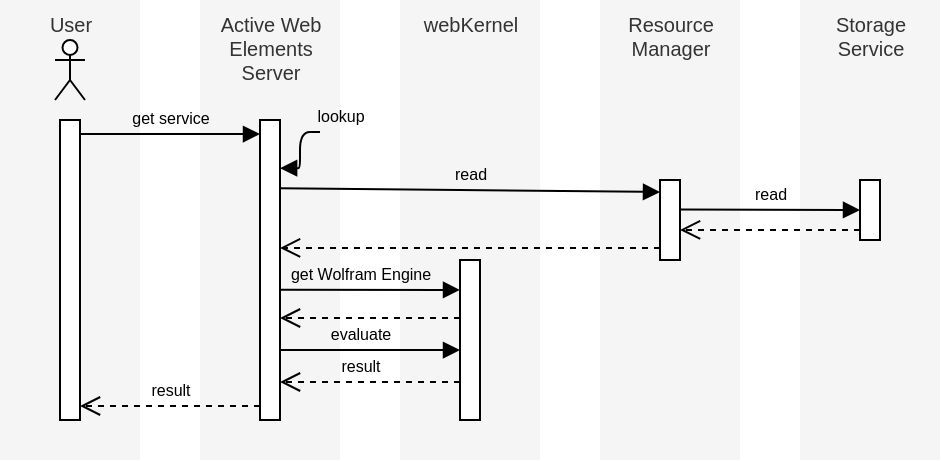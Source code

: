<mxfile version="13.6.2" type="device"><diagram id="XXC9MB6vOar5m5g6ZWat" name="Page-1"><mxGraphModel dx="1351" dy="850" grid="1" gridSize="10" guides="1" tooltips="1" connect="1" arrows="1" fold="1" page="1" pageScale="1" pageWidth="850" pageHeight="1100" math="0" shadow="0"><root><mxCell id="0"/><mxCell id="FS1xIaXjA-K6C-5jxe0j-25" value="Untitled Layer" style="" parent="0"/><mxCell id="FS1xIaXjA-K6C-5jxe0j-26" value="User" style="html=1;verticalAlign=top;fillColor=#f5f5f5;fontColor=#333333;strokeColor=none;labelBackgroundColor=none;fontSize=10;" parent="FS1xIaXjA-K6C-5jxe0j-25" vertex="1"><mxGeometry x="90" y="70" width="70" height="230" as="geometry"/></mxCell><mxCell id="FS1xIaXjA-K6C-5jxe0j-27" value="Resource&lt;br&gt;Manager" style="html=1;fillColor=#f5f5f5;fontColor=#333333;strokeColor=none;verticalAlign=top;labelBackgroundColor=none;fontSize=10;" parent="FS1xIaXjA-K6C-5jxe0j-25" vertex="1"><mxGeometry x="390" y="70" width="70" height="230" as="geometry"/></mxCell><mxCell id="FS1xIaXjA-K6C-5jxe0j-28" value="webKernel" style="html=1;verticalAlign=top;fillColor=#f5f5f5;fontColor=#333333;strokeColor=none;labelBackgroundColor=none;fontSize=10;" parent="FS1xIaXjA-K6C-5jxe0j-25" vertex="1"><mxGeometry x="290" y="70" width="70" height="230" as="geometry"/></mxCell><mxCell id="FS1xIaXjA-K6C-5jxe0j-30" value="Active Web&lt;br&gt;Elements&lt;br&gt;Server" style="html=1;verticalAlign=top;fillColor=#f5f5f5;fontColor=#333333;strokeColor=none;labelBackgroundColor=none;fontSize=10;" parent="FS1xIaXjA-K6C-5jxe0j-25" vertex="1"><mxGeometry x="190" y="70" width="70" height="230" as="geometry"/></mxCell><mxCell id="F7L9Vu78zp_RvKU1j2yW-10" value="Storage&lt;br style=&quot;font-size: 10px;&quot;&gt;Service" style="html=1;fillColor=#f5f5f5;fontColor=#333333;strokeColor=none;verticalAlign=top;labelBackgroundColor=none;fontSize=10;" vertex="1" parent="FS1xIaXjA-K6C-5jxe0j-25"><mxGeometry x="490" y="70" width="70" height="230" as="geometry"/></mxCell><mxCell id="1" value="Foreground" parent="0"/><mxCell id="FS1xIaXjA-K6C-5jxe0j-1" value="" style="html=1;points=[];perimeter=orthogonalPerimeter;labelBackgroundColor=none;" parent="1" vertex="1"><mxGeometry x="120" y="130" width="10" height="150" as="geometry"/></mxCell><mxCell id="FS1xIaXjA-K6C-5jxe0j-2" value="" style="html=1;points=[];perimeter=orthogonalPerimeter;labelBackgroundColor=none;" parent="1" vertex="1"><mxGeometry x="220" y="130" width="10" height="150" as="geometry"/></mxCell><mxCell id="FS1xIaXjA-K6C-5jxe0j-3" value="get service" style="html=1;verticalAlign=bottom;endArrow=block;labelBackgroundColor=none;fontSize=8;exitX=1;exitY=0.047;exitDx=0;exitDy=0;exitPerimeter=0;" parent="1" source="FS1xIaXjA-K6C-5jxe0j-1" target="FS1xIaXjA-K6C-5jxe0j-2" edge="1"><mxGeometry relative="1" as="geometry"><mxPoint x="140" y="137" as="sourcePoint"/><mxPoint x="180" y="350" as="targetPoint"/></mxGeometry></mxCell><mxCell id="FS1xIaXjA-K6C-5jxe0j-4" value="result" style="html=1;verticalAlign=bottom;endArrow=open;dashed=1;endSize=8;labelBackgroundColor=none;fontSize=8;exitX=0;exitY=0.987;exitDx=0;exitDy=0;exitPerimeter=0;" parent="1" edge="1"><mxGeometry relative="1" as="geometry"><mxPoint x="130" y="273" as="targetPoint"/><mxPoint x="220" y="273.05" as="sourcePoint"/></mxGeometry></mxCell><mxCell id="FS1xIaXjA-K6C-5jxe0j-5" value="" style="html=1;points=[];perimeter=orthogonalPerimeter;labelBackgroundColor=none;" parent="1" vertex="1"><mxGeometry x="420" y="160" width="10" height="40" as="geometry"/></mxCell><mxCell id="FS1xIaXjA-K6C-5jxe0j-7" value="" style="html=1;verticalAlign=bottom;endArrow=open;dashed=1;endSize=8;labelBackgroundColor=none;entryX=1;entryY=0.353;entryDx=0;entryDy=0;entryPerimeter=0;exitX=0;exitY=0.624;exitDx=0;exitDy=0;exitPerimeter=0;" parent="1" edge="1"><mxGeometry relative="1" as="geometry"><mxPoint x="230" y="193.95" as="targetPoint"/><mxPoint x="420" y="193.96" as="sourcePoint"/></mxGeometry></mxCell><mxCell id="FS1xIaXjA-K6C-5jxe0j-11" value="" style="html=1;points=[];perimeter=orthogonalPerimeter;labelBackgroundColor=none;" parent="1" vertex="1"><mxGeometry x="320" y="200" width="10" height="80" as="geometry"/></mxCell><mxCell id="FS1xIaXjA-K6C-5jxe0j-13" value="&lt;font style=&quot;font-size: 8px&quot;&gt;get &lt;font style=&quot;font-size: 8px&quot;&gt;Wolfram Engine&lt;/font&gt;&lt;/font&gt;" style="html=1;verticalAlign=bottom;endArrow=block;labelBackgroundColor=none;fontSize=8;exitX=1;exitY=0.466;exitDx=0;exitDy=0;exitPerimeter=0;entryX=0;entryY=0.444;entryDx=0;entryDy=0;entryPerimeter=0;" parent="1" edge="1"><mxGeometry x="-0.111" width="80" relative="1" as="geometry"><mxPoint x="230" y="214.9" as="sourcePoint"/><mxPoint x="320" y="214.96" as="targetPoint"/><mxPoint as="offset"/></mxGeometry></mxCell><mxCell id="FS1xIaXjA-K6C-5jxe0j-16" value="" style="shape=umlActor;verticalLabelPosition=bottom;verticalAlign=top;html=1;labelBackgroundColor=none;" parent="1" vertex="1"><mxGeometry x="117.5" y="90" width="15" height="30" as="geometry"/></mxCell><mxCell id="8PbfWFgV4vLFRuou2F-C-2" value="" style="html=1;verticalAlign=bottom;endArrow=open;dashed=1;endSize=8;labelBackgroundColor=none;entryX=1;entryY=0.56;entryDx=0;entryDy=0;entryPerimeter=0;exitX=0;exitY=0.6;exitDx=0;exitDy=0;exitPerimeter=0;" parent="1" edge="1"><mxGeometry relative="1" as="geometry"><mxPoint x="230" y="229" as="targetPoint"/><mxPoint x="320" y="229" as="sourcePoint"/></mxGeometry></mxCell><mxCell id="8PbfWFgV4vLFRuou2F-C-11" value="evaluate" style="html=1;verticalAlign=bottom;endArrow=block;labelBackgroundColor=none;fontSize=8;exitX=1;exitY=0.417;exitDx=0;exitDy=0;exitPerimeter=0;entryX=0;entryY=0.778;entryDx=0;entryDy=0;entryPerimeter=0;" parent="1" edge="1"><mxGeometry x="-0.111" width="80" relative="1" as="geometry"><mxPoint x="230" y="245.04" as="sourcePoint"/><mxPoint x="320" y="245.02" as="targetPoint"/><mxPoint as="offset"/></mxGeometry></mxCell><mxCell id="8PbfWFgV4vLFRuou2F-C-17" value="lookup" style="html=1;verticalAlign=bottom;endArrow=block;labelBackgroundColor=none;fontSize=8;edgeStyle=elbowEdgeStyle;entryX=1.006;entryY=0.134;entryDx=0;entryDy=0;entryPerimeter=0;" parent="1" edge="1"><mxGeometry x="-0.474" y="20" relative="1" as="geometry"><mxPoint x="250" y="136" as="sourcePoint"/><mxPoint x="230.06" y="154.12" as="targetPoint"/><Array as="points"><mxPoint x="240" y="150"/></Array><mxPoint as="offset"/></mxGeometry></mxCell><mxCell id="F7L9Vu78zp_RvKU1j2yW-3" value="result" style="html=1;verticalAlign=bottom;endArrow=open;dashed=1;endSize=8;labelBackgroundColor=none;fontSize=8;exitX=0;exitY=0.956;exitDx=0;exitDy=0;exitPerimeter=0;" edge="1" parent="1"><mxGeometry x="0.111" relative="1" as="geometry"><mxPoint x="230" y="261" as="targetPoint"/><mxPoint x="320" y="261.04" as="sourcePoint"/><mxPoint as="offset"/></mxGeometry></mxCell><mxCell id="F7L9Vu78zp_RvKU1j2yW-6" value="read" style="html=1;verticalAlign=bottom;endArrow=block;exitX=1.1;exitY=0.138;exitDx=0;exitDy=0;exitPerimeter=0;labelBackgroundColor=none;fontSize=8;entryX=0;entryY=0.15;entryDx=0;entryDy=0;entryPerimeter=0;" edge="1" parent="1" target="FS1xIaXjA-K6C-5jxe0j-5"><mxGeometry relative="1" as="geometry"><mxPoint x="230.0" y="164.18" as="sourcePoint"/><mxPoint x="390" y="166" as="targetPoint"/></mxGeometry></mxCell><mxCell id="F7L9Vu78zp_RvKU1j2yW-7" value="read" style="html=1;verticalAlign=bottom;endArrow=block;exitX=1.1;exitY=0.138;exitDx=0;exitDy=0;exitPerimeter=0;labelBackgroundColor=none;fontSize=8;entryX=0;entryY=0.367;entryDx=0;entryDy=0;entryPerimeter=0;" edge="1" parent="1"><mxGeometry relative="1" as="geometry"><mxPoint x="430.0" y="174.8" as="sourcePoint"/><mxPoint x="520" y="175.01" as="targetPoint"/></mxGeometry></mxCell><mxCell id="F7L9Vu78zp_RvKU1j2yW-8" value="" style="html=1;points=[];perimeter=orthogonalPerimeter;labelBackgroundColor=none;" vertex="1" parent="1"><mxGeometry x="520" y="160" width="10" height="30" as="geometry"/></mxCell><mxCell id="F7L9Vu78zp_RvKU1j2yW-9" value="" style="html=1;verticalAlign=bottom;endArrow=open;dashed=1;endSize=8;labelBackgroundColor=none;exitX=0;exitY=0.633;exitDx=0;exitDy=0;exitPerimeter=0;entryX=1;entryY=0.833;entryDx=0;entryDy=0;entryPerimeter=0;" edge="1" parent="1"><mxGeometry relative="1" as="geometry"><mxPoint x="430" y="184.99" as="targetPoint"/><mxPoint x="520" y="184.99" as="sourcePoint"/></mxGeometry></mxCell></root></mxGraphModel></diagram></mxfile>
